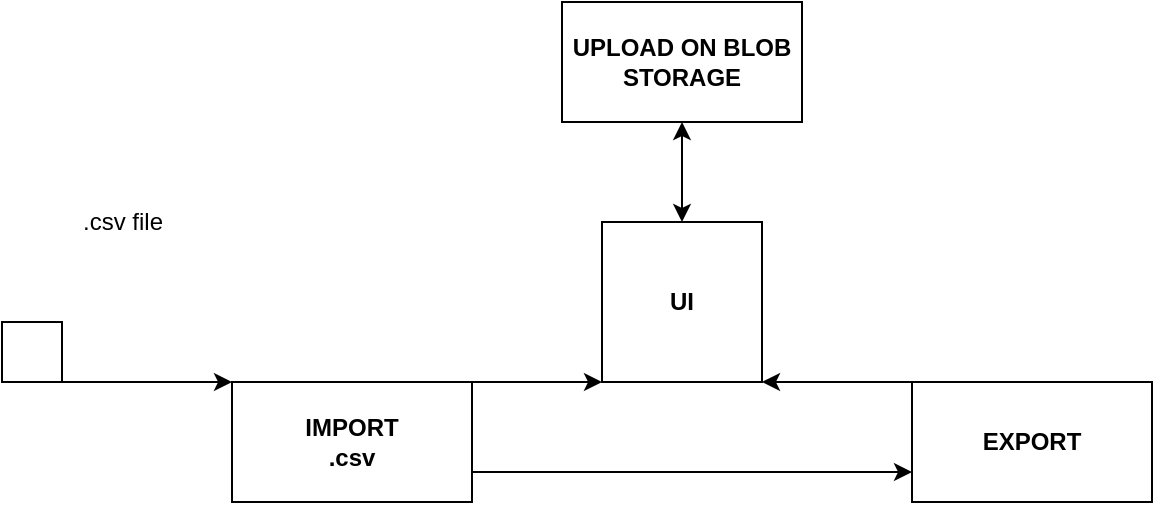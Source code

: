 <mxfile version="13.7.9" type="github">
  <diagram id="8WpPDy4fE-_xUwyaa9FA" name="Page-1">
    <mxGraphModel dx="998" dy="548" grid="1" gridSize="10" guides="1" tooltips="1" connect="1" arrows="1" fold="1" page="1" pageScale="1" pageWidth="850" pageHeight="1100" math="0" shadow="0">
      <root>
        <mxCell id="0" />
        <mxCell id="1" parent="0" />
        <mxCell id="TjGQUmsErTXs9KCLY3AJ-1" value="" style="whiteSpace=wrap;html=1;aspect=fixed;" parent="1" vertex="1">
          <mxGeometry x="45" y="200" width="30" height="30" as="geometry" />
        </mxCell>
        <mxCell id="TjGQUmsErTXs9KCLY3AJ-3" value="&lt;b&gt;IMPORT&lt;br&gt;.csv&lt;br&gt;&lt;/b&gt;" style="rounded=0;whiteSpace=wrap;html=1;" parent="1" vertex="1">
          <mxGeometry x="160" y="230" width="120" height="60" as="geometry" />
        </mxCell>
        <mxCell id="TjGQUmsErTXs9KCLY3AJ-4" value="" style="endArrow=classic;html=1;exitX=0.75;exitY=1;exitDx=0;exitDy=0;entryX=0;entryY=0;entryDx=0;entryDy=0;" parent="1" source="TjGQUmsErTXs9KCLY3AJ-1" target="TjGQUmsErTXs9KCLY3AJ-3" edge="1">
          <mxGeometry width="50" height="50" relative="1" as="geometry">
            <mxPoint x="400" y="310" as="sourcePoint" />
            <mxPoint x="450" y="260" as="targetPoint" />
          </mxGeometry>
        </mxCell>
        <mxCell id="TjGQUmsErTXs9KCLY3AJ-5" value="&lt;b&gt;EXPORT&lt;/b&gt;" style="rounded=0;whiteSpace=wrap;html=1;" parent="1" vertex="1">
          <mxGeometry x="500" y="230" width="120" height="60" as="geometry" />
        </mxCell>
        <mxCell id="TjGQUmsErTXs9KCLY3AJ-6" value="&lt;b&gt;UI&lt;/b&gt;" style="whiteSpace=wrap;html=1;aspect=fixed;" parent="1" vertex="1">
          <mxGeometry x="345" y="150" width="80" height="80" as="geometry" />
        </mxCell>
        <mxCell id="TjGQUmsErTXs9KCLY3AJ-7" value="&lt;b&gt;UPLOAD ON BLOB STORAGE&lt;/b&gt;" style="rounded=0;whiteSpace=wrap;html=1;" parent="1" vertex="1">
          <mxGeometry x="325" y="40" width="120" height="60" as="geometry" />
        </mxCell>
        <mxCell id="TjGQUmsErTXs9KCLY3AJ-8" value=".csv file" style="text;html=1;align=center;verticalAlign=middle;resizable=0;points=[];autosize=1;" parent="1" vertex="1">
          <mxGeometry x="75" y="140" width="60" height="20" as="geometry" />
        </mxCell>
        <mxCell id="TjGQUmsErTXs9KCLY3AJ-9" value="" style="endArrow=classic;html=1;exitX=1;exitY=0;exitDx=0;exitDy=0;entryX=0;entryY=1;entryDx=0;entryDy=0;" parent="1" source="TjGQUmsErTXs9KCLY3AJ-3" target="TjGQUmsErTXs9KCLY3AJ-6" edge="1">
          <mxGeometry width="50" height="50" relative="1" as="geometry">
            <mxPoint x="400" y="290" as="sourcePoint" />
            <mxPoint x="450" y="240" as="targetPoint" />
          </mxGeometry>
        </mxCell>
        <mxCell id="kbsac5kTkidugY56J1E9-1" value="" style="endArrow=classic;startArrow=classic;html=1;" edge="1" parent="1">
          <mxGeometry width="50" height="50" relative="1" as="geometry">
            <mxPoint x="385" y="100" as="sourcePoint" />
            <mxPoint x="385" y="150" as="targetPoint" />
          </mxGeometry>
        </mxCell>
        <mxCell id="kbsac5kTkidugY56J1E9-2" value="" style="endArrow=classic;html=1;exitX=1;exitY=0.75;exitDx=0;exitDy=0;entryX=0;entryY=0.75;entryDx=0;entryDy=0;" edge="1" parent="1" source="TjGQUmsErTXs9KCLY3AJ-3" target="TjGQUmsErTXs9KCLY3AJ-5">
          <mxGeometry width="50" height="50" relative="1" as="geometry">
            <mxPoint x="400" y="310" as="sourcePoint" />
            <mxPoint x="450" y="260" as="targetPoint" />
          </mxGeometry>
        </mxCell>
        <mxCell id="kbsac5kTkidugY56J1E9-3" value="" style="endArrow=classic;html=1;exitX=0;exitY=0;exitDx=0;exitDy=0;entryX=1;entryY=1;entryDx=0;entryDy=0;" edge="1" parent="1" source="TjGQUmsErTXs9KCLY3AJ-5" target="TjGQUmsErTXs9KCLY3AJ-6">
          <mxGeometry width="50" height="50" relative="1" as="geometry">
            <mxPoint x="400" y="310" as="sourcePoint" />
            <mxPoint x="450" y="260" as="targetPoint" />
          </mxGeometry>
        </mxCell>
      </root>
    </mxGraphModel>
  </diagram>
</mxfile>
